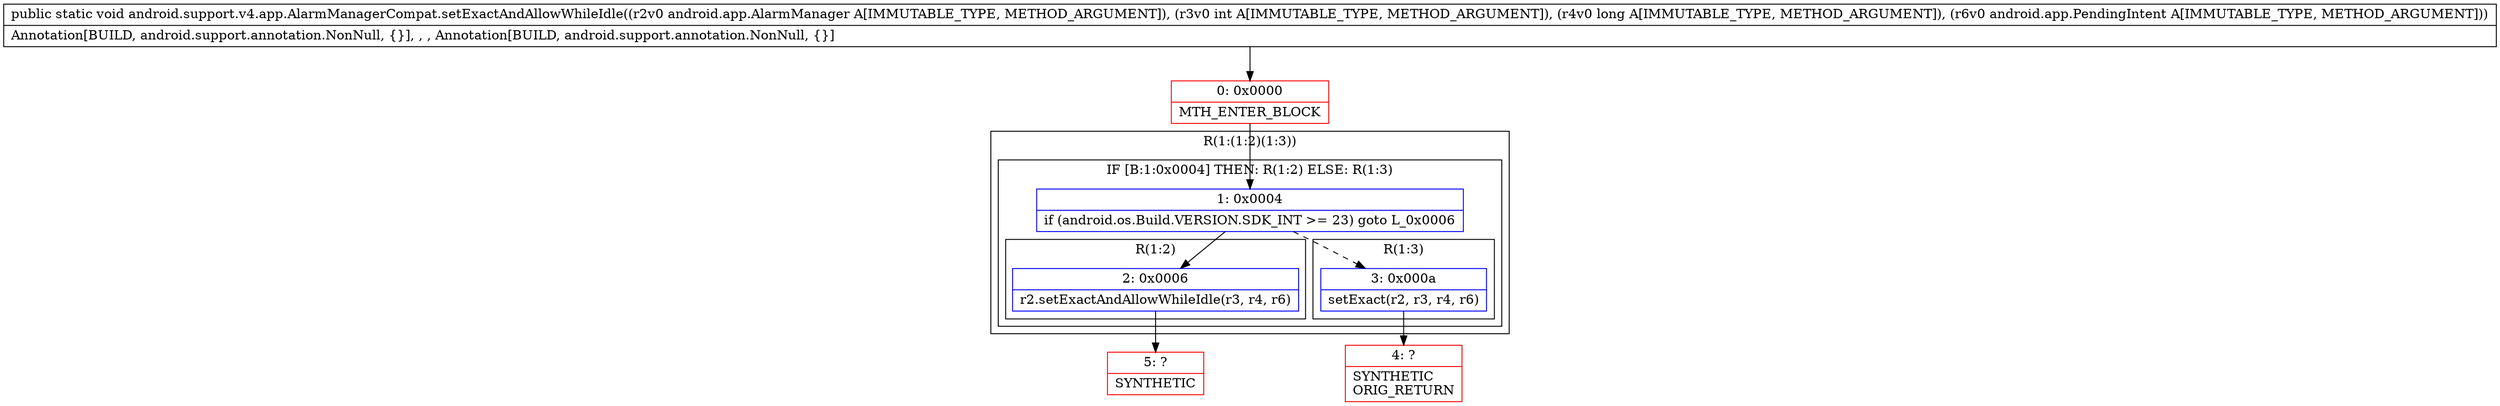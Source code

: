 digraph "CFG forandroid.support.v4.app.AlarmManagerCompat.setExactAndAllowWhileIdle(Landroid\/app\/AlarmManager;IJLandroid\/app\/PendingIntent;)V" {
subgraph cluster_Region_1613274242 {
label = "R(1:(1:2)(1:3))";
node [shape=record,color=blue];
subgraph cluster_IfRegion_1819175676 {
label = "IF [B:1:0x0004] THEN: R(1:2) ELSE: R(1:3)";
node [shape=record,color=blue];
Node_1 [shape=record,label="{1\:\ 0x0004|if (android.os.Build.VERSION.SDK_INT \>= 23) goto L_0x0006\l}"];
subgraph cluster_Region_1004835973 {
label = "R(1:2)";
node [shape=record,color=blue];
Node_2 [shape=record,label="{2\:\ 0x0006|r2.setExactAndAllowWhileIdle(r3, r4, r6)\l}"];
}
subgraph cluster_Region_1930893605 {
label = "R(1:3)";
node [shape=record,color=blue];
Node_3 [shape=record,label="{3\:\ 0x000a|setExact(r2, r3, r4, r6)\l}"];
}
}
}
Node_0 [shape=record,color=red,label="{0\:\ 0x0000|MTH_ENTER_BLOCK\l}"];
Node_4 [shape=record,color=red,label="{4\:\ ?|SYNTHETIC\lORIG_RETURN\l}"];
Node_5 [shape=record,color=red,label="{5\:\ ?|SYNTHETIC\l}"];
MethodNode[shape=record,label="{public static void android.support.v4.app.AlarmManagerCompat.setExactAndAllowWhileIdle((r2v0 android.app.AlarmManager A[IMMUTABLE_TYPE, METHOD_ARGUMENT]), (r3v0 int A[IMMUTABLE_TYPE, METHOD_ARGUMENT]), (r4v0 long A[IMMUTABLE_TYPE, METHOD_ARGUMENT]), (r6v0 android.app.PendingIntent A[IMMUTABLE_TYPE, METHOD_ARGUMENT]))  | Annotation[BUILD, android.support.annotation.NonNull, \{\}], , , Annotation[BUILD, android.support.annotation.NonNull, \{\}]\l}"];
MethodNode -> Node_0;
Node_1 -> Node_2;
Node_1 -> Node_3[style=dashed];
Node_2 -> Node_5;
Node_3 -> Node_4;
Node_0 -> Node_1;
}

